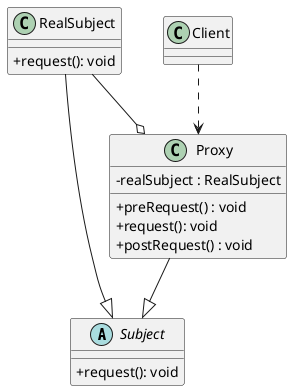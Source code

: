 @startuml
skinparam classAttributeIconSize 0
'抽象主题
Abstract Subject{
+ request(): void
}

' 真实主题
Class RealSubject{
+ request(): void
}

'代理类
Class Proxy{
- realSubject : RealSubject
+ preRequest() : void
+ request(): void
+ postRequest() : void
}

Class Client

RealSubject --|>Subject
RealSubject --o Proxy
Proxy --|> Subject
Client ..>Proxy


@enduml